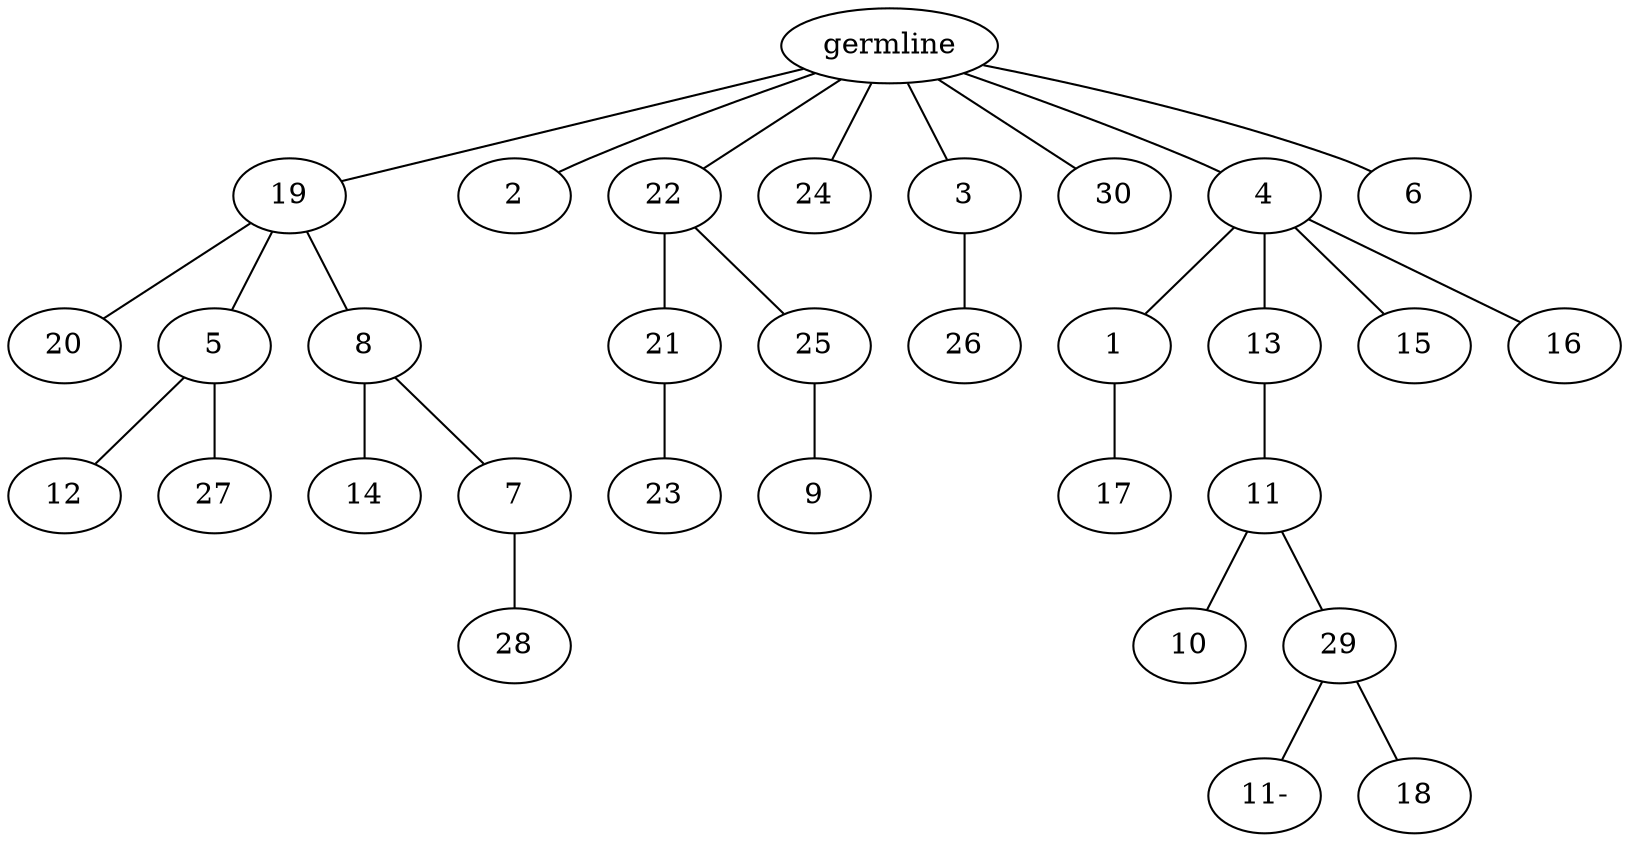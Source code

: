 graph tree {
    "140173275071056" [label="germline"];
    "140173275138752" [label="19"];
    "140173275559296" [label="20"];
    "140173275556688" [label="5"];
    "140173275555056" [label="12"];
    "140173275556448" [label="27"];
    "140173275835360" [label="8"];
    "140173275557408" [label="14"];
    "140173275556208" [label="7"];
    "140173275554912" [label="28"];
    "140173275558192" [label="2"];
    "140173275561600" [label="22"];
    "140173275554864" [label="21"];
    "140173275555344" [label="23"];
    "140173275557600" [label="25"];
    "140173275553856" [label="9"];
    "140173275835072" [label="24"];
    "140173275558576" [label="3"];
    "140173274893280" [label="26"];
    "140173275557744" [label="30"];
    "140173275554432" [label="4"];
    "140173274892704" [label="1"];
    "140173274892656" [label="17"];
    "140173274892800" [label="13"];
    "140173274893184" [label="11"];
    "140173275544880" [label="10"];
    "140173275399312" [label="29"];
    "140173275554336" [label="11-"];
    "140173275572112" [label="18"];
    "140173275556832" [label="15"];
    "140173275363744" [label="16"];
    "140173275557216" [label="6"];
    "140173275071056" -- "140173275138752";
    "140173275071056" -- "140173275558192";
    "140173275071056" -- "140173275561600";
    "140173275071056" -- "140173275835072";
    "140173275071056" -- "140173275558576";
    "140173275071056" -- "140173275557744";
    "140173275071056" -- "140173275554432";
    "140173275071056" -- "140173275557216";
    "140173275138752" -- "140173275559296";
    "140173275138752" -- "140173275556688";
    "140173275138752" -- "140173275835360";
    "140173275556688" -- "140173275555056";
    "140173275556688" -- "140173275556448";
    "140173275835360" -- "140173275557408";
    "140173275835360" -- "140173275556208";
    "140173275556208" -- "140173275554912";
    "140173275561600" -- "140173275554864";
    "140173275561600" -- "140173275557600";
    "140173275554864" -- "140173275555344";
    "140173275557600" -- "140173275553856";
    "140173275558576" -- "140173274893280";
    "140173275554432" -- "140173274892704";
    "140173275554432" -- "140173274892800";
    "140173275554432" -- "140173275556832";
    "140173275554432" -- "140173275363744";
    "140173274892704" -- "140173274892656";
    "140173274892800" -- "140173274893184";
    "140173274893184" -- "140173275544880";
    "140173274893184" -- "140173275399312";
    "140173275399312" -- "140173275554336";
    "140173275399312" -- "140173275572112";
}
